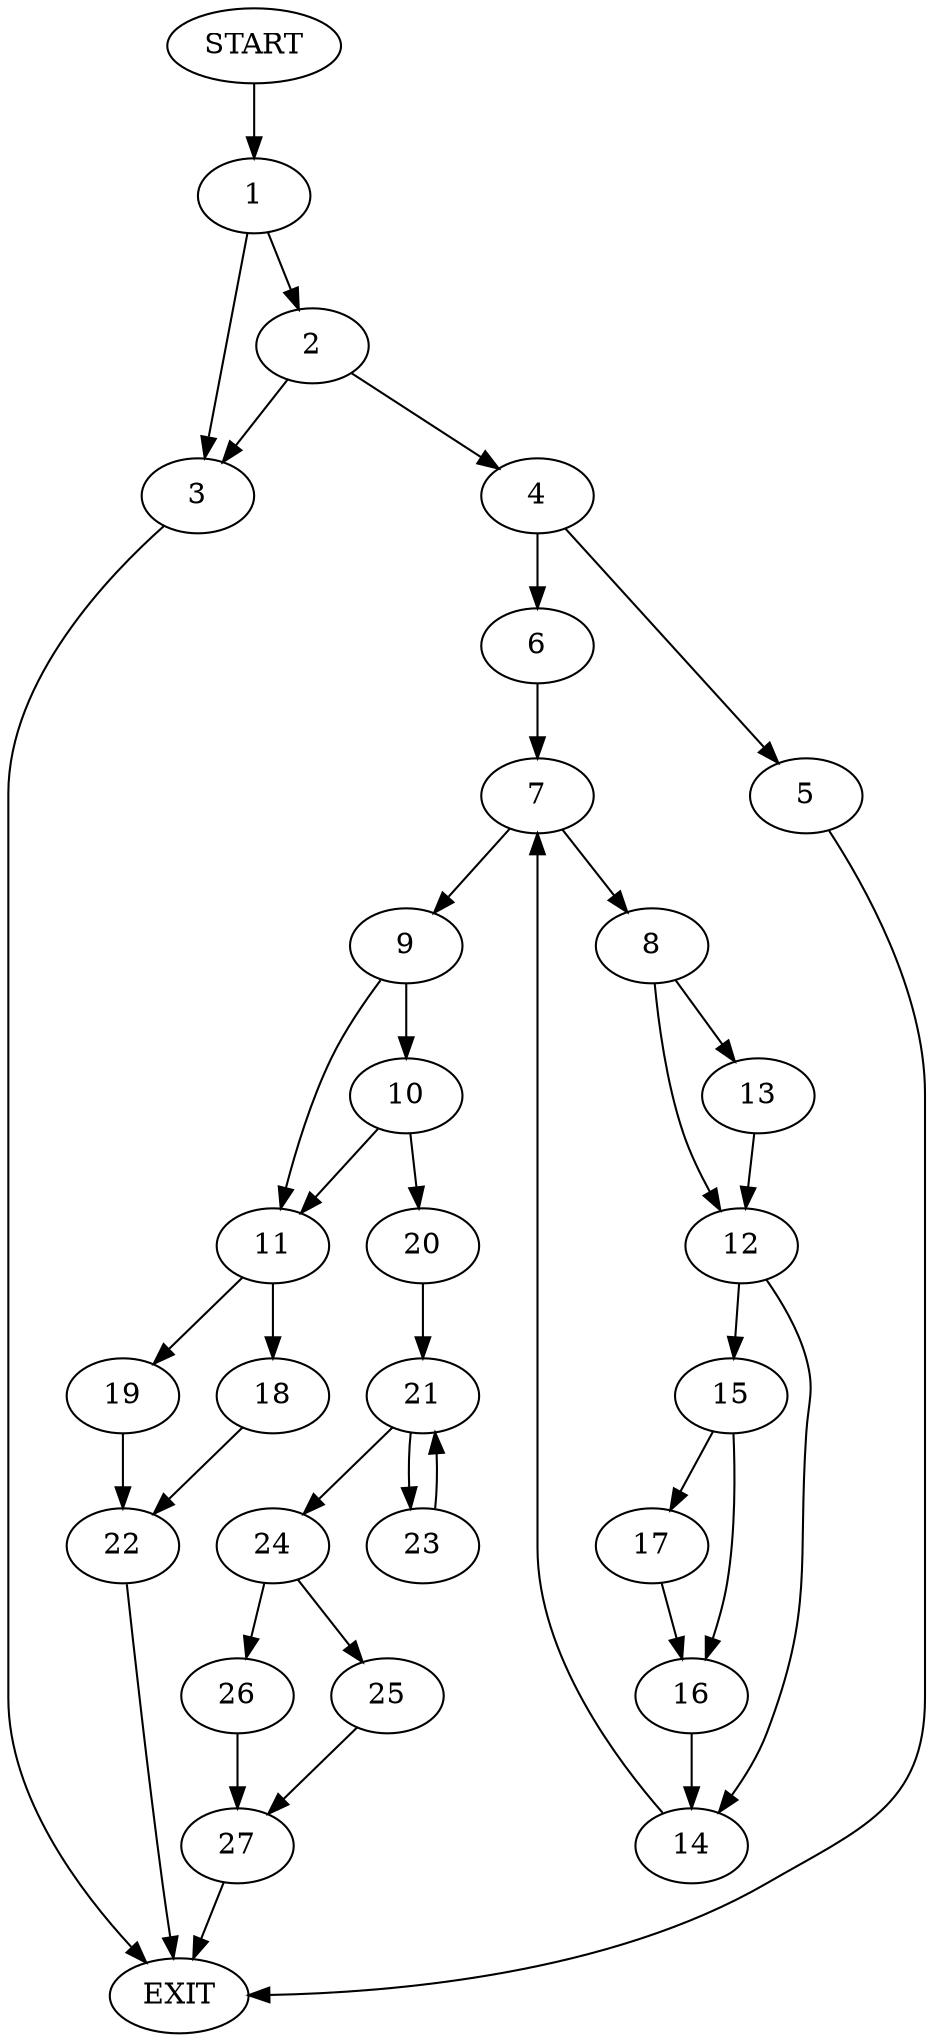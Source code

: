 digraph {
0 [label="START"]
28 [label="EXIT"]
0 -> 1
1 -> 2
1 -> 3
2 -> 3
2 -> 4
3 -> 28
4 -> 5
4 -> 6
5 -> 28
6 -> 7
7 -> 8
7 -> 9
9 -> 10
9 -> 11
8 -> 12
8 -> 13
13 -> 12
12 -> 14
12 -> 15
14 -> 7
15 -> 16
15 -> 17
16 -> 14
17 -> 16
11 -> 18
11 -> 19
10 -> 20
10 -> 11
20 -> 21
19 -> 22
18 -> 22
22 -> 28
21 -> 23
21 -> 24
23 -> 21
24 -> 25
24 -> 26
25 -> 27
26 -> 27
27 -> 28
}
